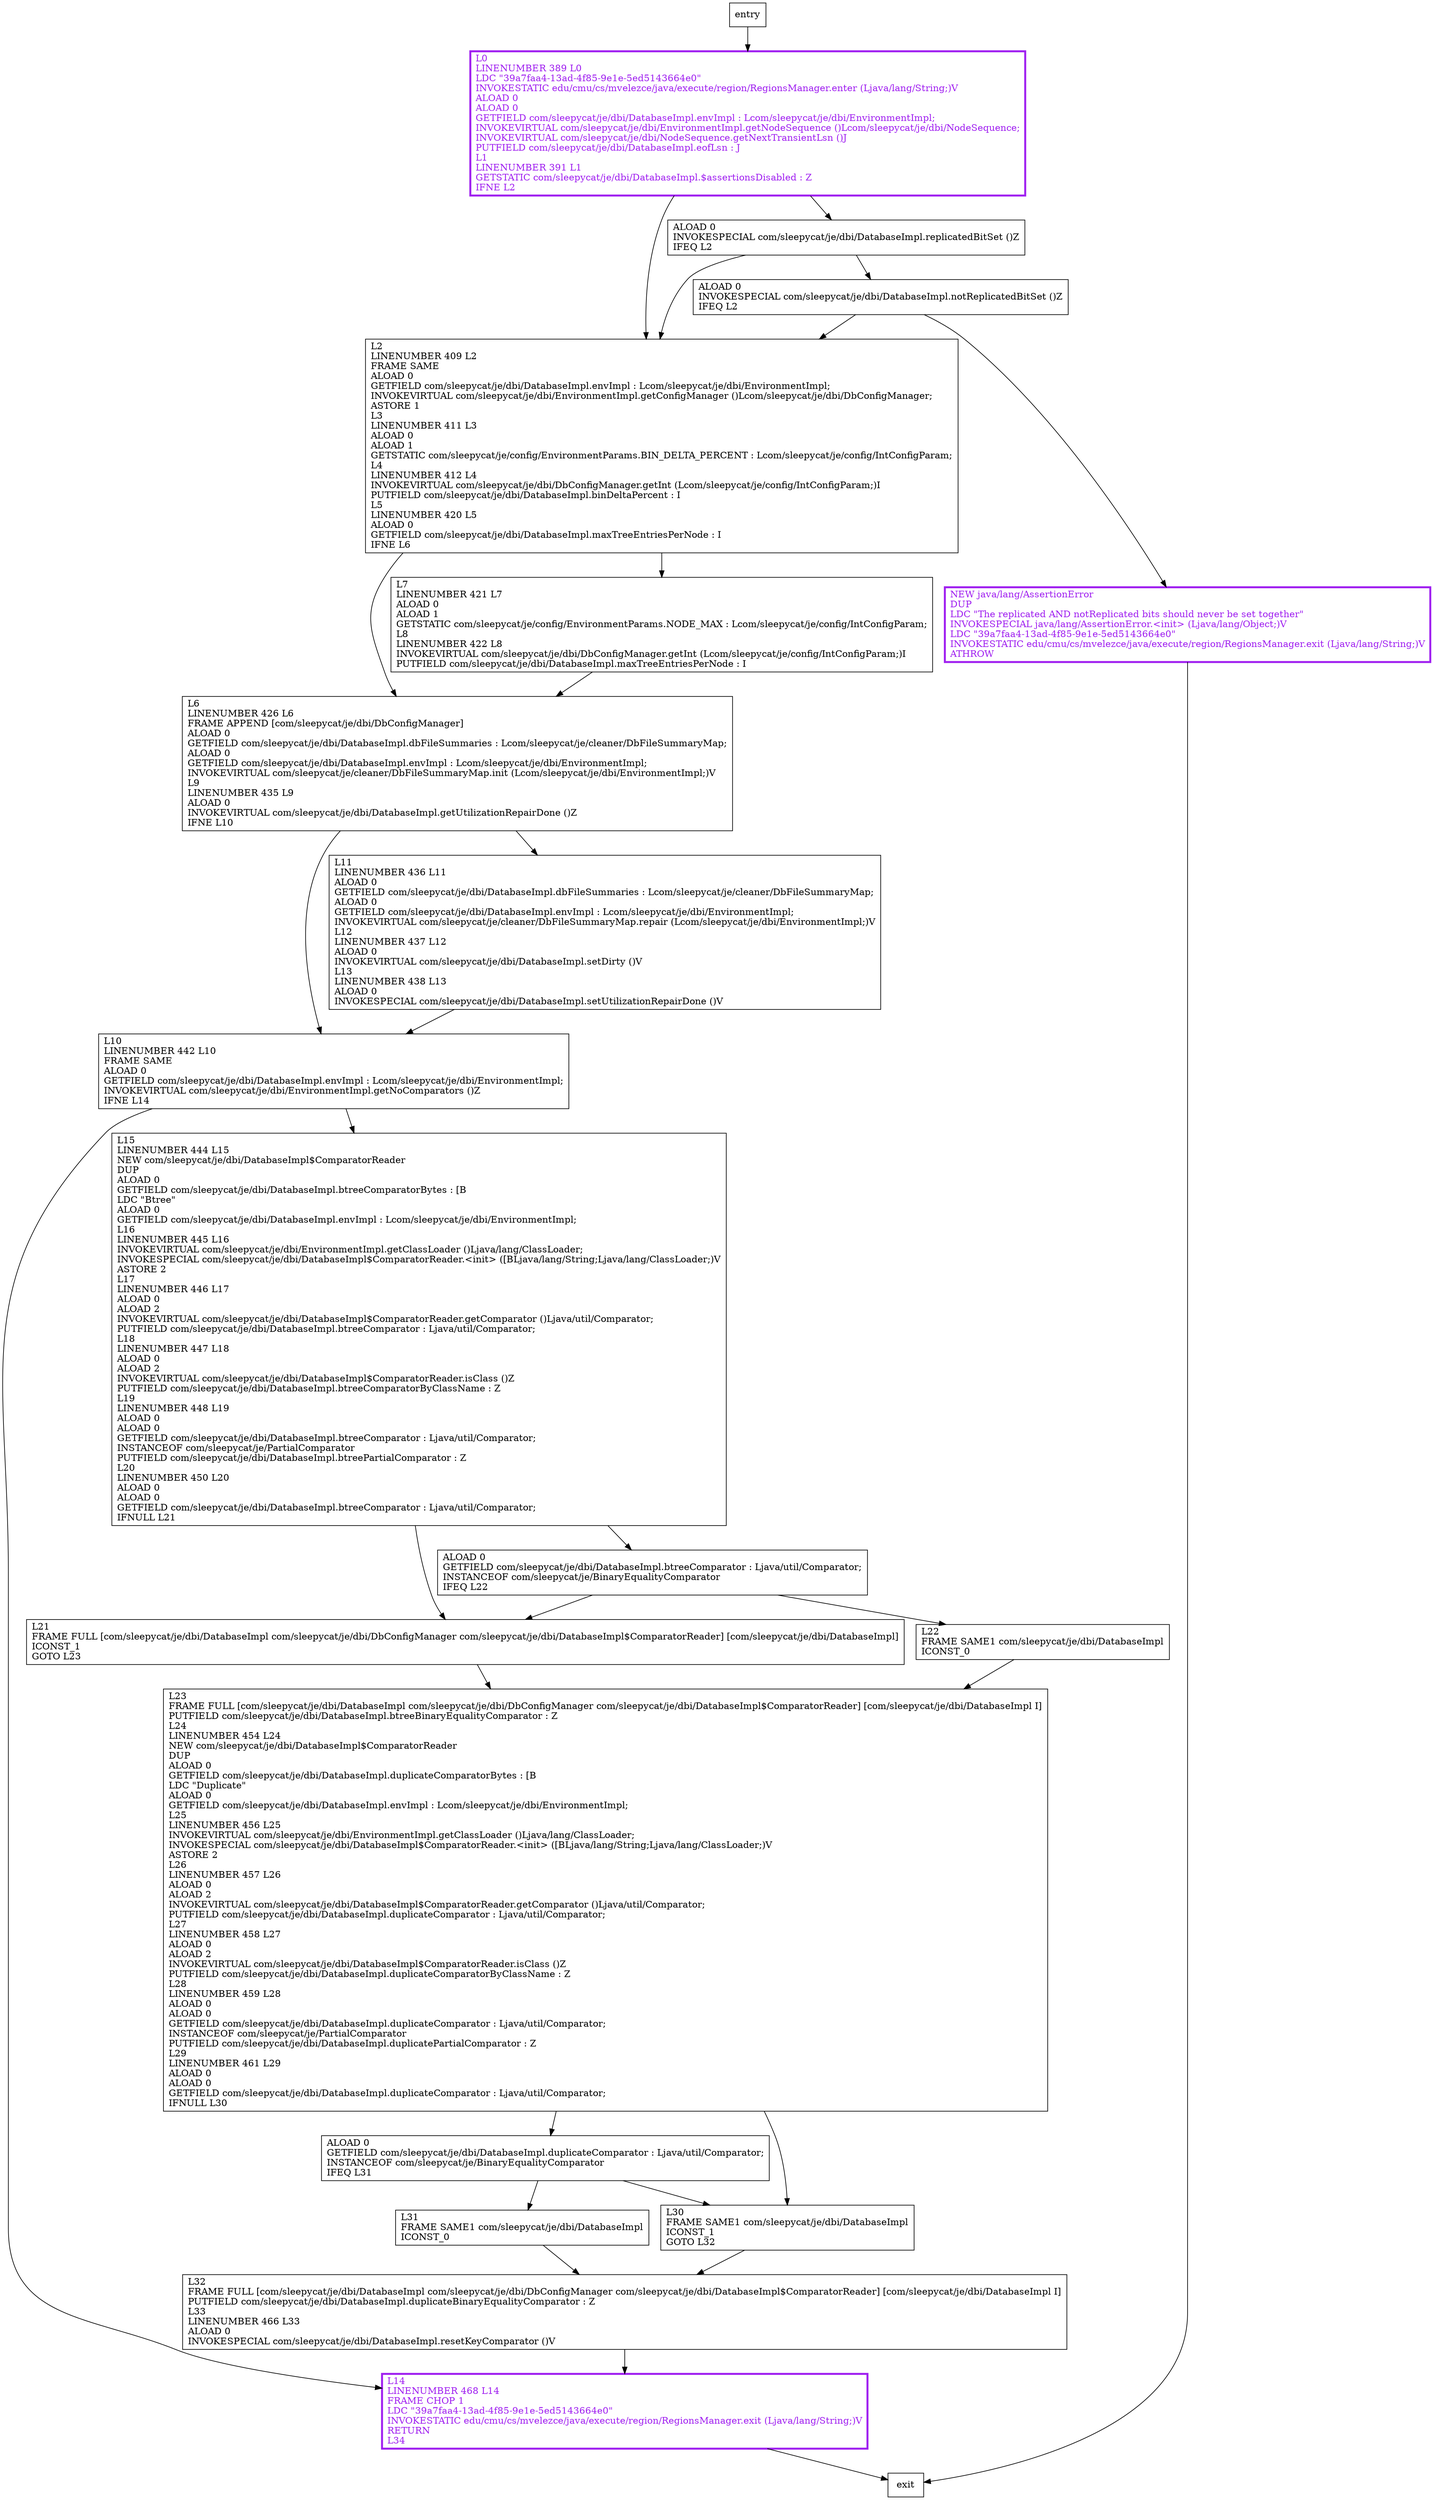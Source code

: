 digraph initWithEnvironment {
node [shape=record];
452388789 [label="L10\lLINENUMBER 442 L10\lFRAME SAME\lALOAD 0\lGETFIELD com/sleepycat/je/dbi/DatabaseImpl.envImpl : Lcom/sleepycat/je/dbi/EnvironmentImpl;\lINVOKEVIRTUAL com/sleepycat/je/dbi/EnvironmentImpl.getNoComparators ()Z\lIFNE L14\l"];
933345056 [label="L6\lLINENUMBER 426 L6\lFRAME APPEND [com/sleepycat/je/dbi/DbConfigManager]\lALOAD 0\lGETFIELD com/sleepycat/je/dbi/DatabaseImpl.dbFileSummaries : Lcom/sleepycat/je/cleaner/DbFileSummaryMap;\lALOAD 0\lGETFIELD com/sleepycat/je/dbi/DatabaseImpl.envImpl : Lcom/sleepycat/je/dbi/EnvironmentImpl;\lINVOKEVIRTUAL com/sleepycat/je/cleaner/DbFileSummaryMap.init (Lcom/sleepycat/je/dbi/EnvironmentImpl;)V\lL9\lLINENUMBER 435 L9\lALOAD 0\lINVOKEVIRTUAL com/sleepycat/je/dbi/DatabaseImpl.getUtilizationRepairDone ()Z\lIFNE L10\l"];
705900660 [label="L21\lFRAME FULL [com/sleepycat/je/dbi/DatabaseImpl com/sleepycat/je/dbi/DbConfigManager com/sleepycat/je/dbi/DatabaseImpl$ComparatorReader] [com/sleepycat/je/dbi/DatabaseImpl]\lICONST_1\lGOTO L23\l"];
672283607 [label="L23\lFRAME FULL [com/sleepycat/je/dbi/DatabaseImpl com/sleepycat/je/dbi/DbConfigManager com/sleepycat/je/dbi/DatabaseImpl$ComparatorReader] [com/sleepycat/je/dbi/DatabaseImpl I]\lPUTFIELD com/sleepycat/je/dbi/DatabaseImpl.btreeBinaryEqualityComparator : Z\lL24\lLINENUMBER 454 L24\lNEW com/sleepycat/je/dbi/DatabaseImpl$ComparatorReader\lDUP\lALOAD 0\lGETFIELD com/sleepycat/je/dbi/DatabaseImpl.duplicateComparatorBytes : [B\lLDC \"Duplicate\"\lALOAD 0\lGETFIELD com/sleepycat/je/dbi/DatabaseImpl.envImpl : Lcom/sleepycat/je/dbi/EnvironmentImpl;\lL25\lLINENUMBER 456 L25\lINVOKEVIRTUAL com/sleepycat/je/dbi/EnvironmentImpl.getClassLoader ()Ljava/lang/ClassLoader;\lINVOKESPECIAL com/sleepycat/je/dbi/DatabaseImpl$ComparatorReader.\<init\> ([BLjava/lang/String;Ljava/lang/ClassLoader;)V\lASTORE 2\lL26\lLINENUMBER 457 L26\lALOAD 0\lALOAD 2\lINVOKEVIRTUAL com/sleepycat/je/dbi/DatabaseImpl$ComparatorReader.getComparator ()Ljava/util/Comparator;\lPUTFIELD com/sleepycat/je/dbi/DatabaseImpl.duplicateComparator : Ljava/util/Comparator;\lL27\lLINENUMBER 458 L27\lALOAD 0\lALOAD 2\lINVOKEVIRTUAL com/sleepycat/je/dbi/DatabaseImpl$ComparatorReader.isClass ()Z\lPUTFIELD com/sleepycat/je/dbi/DatabaseImpl.duplicateComparatorByClassName : Z\lL28\lLINENUMBER 459 L28\lALOAD 0\lALOAD 0\lGETFIELD com/sleepycat/je/dbi/DatabaseImpl.duplicateComparator : Ljava/util/Comparator;\lINSTANCEOF com/sleepycat/je/PartialComparator\lPUTFIELD com/sleepycat/je/dbi/DatabaseImpl.duplicatePartialComparator : Z\lL29\lLINENUMBER 461 L29\lALOAD 0\lALOAD 0\lGETFIELD com/sleepycat/je/dbi/DatabaseImpl.duplicateComparator : Ljava/util/Comparator;\lIFNULL L30\l"];
746021738 [label="L14\lLINENUMBER 468 L14\lFRAME CHOP 1\lLDC \"39a7faa4-13ad-4f85-9e1e-5ed5143664e0\"\lINVOKESTATIC edu/cmu/cs/mvelezce/java/execute/region/RegionsManager.exit (Ljava/lang/String;)V\lRETURN\lL34\l"];
133538252 [label="ALOAD 0\lGETFIELD com/sleepycat/je/dbi/DatabaseImpl.btreeComparator : Ljava/util/Comparator;\lINSTANCEOF com/sleepycat/je/BinaryEqualityComparator\lIFEQ L22\l"];
464596529 [label="ALOAD 0\lGETFIELD com/sleepycat/je/dbi/DatabaseImpl.duplicateComparator : Ljava/util/Comparator;\lINSTANCEOF com/sleepycat/je/BinaryEqualityComparator\lIFEQ L31\l"];
2066162457 [label="L2\lLINENUMBER 409 L2\lFRAME SAME\lALOAD 0\lGETFIELD com/sleepycat/je/dbi/DatabaseImpl.envImpl : Lcom/sleepycat/je/dbi/EnvironmentImpl;\lINVOKEVIRTUAL com/sleepycat/je/dbi/EnvironmentImpl.getConfigManager ()Lcom/sleepycat/je/dbi/DbConfigManager;\lASTORE 1\lL3\lLINENUMBER 411 L3\lALOAD 0\lALOAD 1\lGETSTATIC com/sleepycat/je/config/EnvironmentParams.BIN_DELTA_PERCENT : Lcom/sleepycat/je/config/IntConfigParam;\lL4\lLINENUMBER 412 L4\lINVOKEVIRTUAL com/sleepycat/je/dbi/DbConfigManager.getInt (Lcom/sleepycat/je/config/IntConfigParam;)I\lPUTFIELD com/sleepycat/je/dbi/DatabaseImpl.binDeltaPercent : I\lL5\lLINENUMBER 420 L5\lALOAD 0\lGETFIELD com/sleepycat/je/dbi/DatabaseImpl.maxTreeEntriesPerNode : I\lIFNE L6\l"];
2007817002 [label="ALOAD 0\lINVOKESPECIAL com/sleepycat/je/dbi/DatabaseImpl.replicatedBitSet ()Z\lIFEQ L2\l"];
1789805067 [label="L0\lLINENUMBER 389 L0\lLDC \"39a7faa4-13ad-4f85-9e1e-5ed5143664e0\"\lINVOKESTATIC edu/cmu/cs/mvelezce/java/execute/region/RegionsManager.enter (Ljava/lang/String;)V\lALOAD 0\lALOAD 0\lGETFIELD com/sleepycat/je/dbi/DatabaseImpl.envImpl : Lcom/sleepycat/je/dbi/EnvironmentImpl;\lINVOKEVIRTUAL com/sleepycat/je/dbi/EnvironmentImpl.getNodeSequence ()Lcom/sleepycat/je/dbi/NodeSequence;\lINVOKEVIRTUAL com/sleepycat/je/dbi/NodeSequence.getNextTransientLsn ()J\lPUTFIELD com/sleepycat/je/dbi/DatabaseImpl.eofLsn : J\lL1\lLINENUMBER 391 L1\lGETSTATIC com/sleepycat/je/dbi/DatabaseImpl.$assertionsDisabled : Z\lIFNE L2\l"];
1063875427 [label="L22\lFRAME SAME1 com/sleepycat/je/dbi/DatabaseImpl\lICONST_0\l"];
650464601 [label="L7\lLINENUMBER 421 L7\lALOAD 0\lALOAD 1\lGETSTATIC com/sleepycat/je/config/EnvironmentParams.NODE_MAX : Lcom/sleepycat/je/config/IntConfigParam;\lL8\lLINENUMBER 422 L8\lINVOKEVIRTUAL com/sleepycat/je/dbi/DbConfigManager.getInt (Lcom/sleepycat/je/config/IntConfigParam;)I\lPUTFIELD com/sleepycat/je/dbi/DatabaseImpl.maxTreeEntriesPerNode : I\l"];
2090741438 [label="ALOAD 0\lINVOKESPECIAL com/sleepycat/je/dbi/DatabaseImpl.notReplicatedBitSet ()Z\lIFEQ L2\l"];
1164347502 [label="L31\lFRAME SAME1 com/sleepycat/je/dbi/DatabaseImpl\lICONST_0\l"];
977765556 [label="L11\lLINENUMBER 436 L11\lALOAD 0\lGETFIELD com/sleepycat/je/dbi/DatabaseImpl.dbFileSummaries : Lcom/sleepycat/je/cleaner/DbFileSummaryMap;\lALOAD 0\lGETFIELD com/sleepycat/je/dbi/DatabaseImpl.envImpl : Lcom/sleepycat/je/dbi/EnvironmentImpl;\lINVOKEVIRTUAL com/sleepycat/je/cleaner/DbFileSummaryMap.repair (Lcom/sleepycat/je/dbi/EnvironmentImpl;)V\lL12\lLINENUMBER 437 L12\lALOAD 0\lINVOKEVIRTUAL com/sleepycat/je/dbi/DatabaseImpl.setDirty ()V\lL13\lLINENUMBER 438 L13\lALOAD 0\lINVOKESPECIAL com/sleepycat/je/dbi/DatabaseImpl.setUtilizationRepairDone ()V\l"];
2090061718 [label="L32\lFRAME FULL [com/sleepycat/je/dbi/DatabaseImpl com/sleepycat/je/dbi/DbConfigManager com/sleepycat/je/dbi/DatabaseImpl$ComparatorReader] [com/sleepycat/je/dbi/DatabaseImpl I]\lPUTFIELD com/sleepycat/je/dbi/DatabaseImpl.duplicateBinaryEqualityComparator : Z\lL33\lLINENUMBER 466 L33\lALOAD 0\lINVOKESPECIAL com/sleepycat/je/dbi/DatabaseImpl.resetKeyComparator ()V\l"];
828376906 [label="L30\lFRAME SAME1 com/sleepycat/je/dbi/DatabaseImpl\lICONST_1\lGOTO L32\l"];
374726199 [label="L15\lLINENUMBER 444 L15\lNEW com/sleepycat/je/dbi/DatabaseImpl$ComparatorReader\lDUP\lALOAD 0\lGETFIELD com/sleepycat/je/dbi/DatabaseImpl.btreeComparatorBytes : [B\lLDC \"Btree\"\lALOAD 0\lGETFIELD com/sleepycat/je/dbi/DatabaseImpl.envImpl : Lcom/sleepycat/je/dbi/EnvironmentImpl;\lL16\lLINENUMBER 445 L16\lINVOKEVIRTUAL com/sleepycat/je/dbi/EnvironmentImpl.getClassLoader ()Ljava/lang/ClassLoader;\lINVOKESPECIAL com/sleepycat/je/dbi/DatabaseImpl$ComparatorReader.\<init\> ([BLjava/lang/String;Ljava/lang/ClassLoader;)V\lASTORE 2\lL17\lLINENUMBER 446 L17\lALOAD 0\lALOAD 2\lINVOKEVIRTUAL com/sleepycat/je/dbi/DatabaseImpl$ComparatorReader.getComparator ()Ljava/util/Comparator;\lPUTFIELD com/sleepycat/je/dbi/DatabaseImpl.btreeComparator : Ljava/util/Comparator;\lL18\lLINENUMBER 447 L18\lALOAD 0\lALOAD 2\lINVOKEVIRTUAL com/sleepycat/je/dbi/DatabaseImpl$ComparatorReader.isClass ()Z\lPUTFIELD com/sleepycat/je/dbi/DatabaseImpl.btreeComparatorByClassName : Z\lL19\lLINENUMBER 448 L19\lALOAD 0\lALOAD 0\lGETFIELD com/sleepycat/je/dbi/DatabaseImpl.btreeComparator : Ljava/util/Comparator;\lINSTANCEOF com/sleepycat/je/PartialComparator\lPUTFIELD com/sleepycat/je/dbi/DatabaseImpl.btreePartialComparator : Z\lL20\lLINENUMBER 450 L20\lALOAD 0\lALOAD 0\lGETFIELD com/sleepycat/je/dbi/DatabaseImpl.btreeComparator : Ljava/util/Comparator;\lIFNULL L21\l"];
1689818428 [label="NEW java/lang/AssertionError\lDUP\lLDC \"The replicated AND notReplicated bits should never be set  together\"\lINVOKESPECIAL java/lang/AssertionError.\<init\> (Ljava/lang/Object;)V\lLDC \"39a7faa4-13ad-4f85-9e1e-5ed5143664e0\"\lINVOKESTATIC edu/cmu/cs/mvelezce/java/execute/region/RegionsManager.exit (Ljava/lang/String;)V\lATHROW\l"];
entry;
exit;
452388789 -> 746021738
452388789 -> 374726199
933345056 -> 452388789
933345056 -> 977765556
705900660 -> 672283607
672283607 -> 464596529
672283607 -> 828376906
746021738 -> exit
133538252 -> 705900660
133538252 -> 1063875427
464596529 -> 1164347502
464596529 -> 828376906
2066162457 -> 650464601
2066162457 -> 933345056
2007817002 -> 2090741438
2007817002 -> 2066162457
1789805067 -> 2066162457
1789805067 -> 2007817002
1063875427 -> 672283607
650464601 -> 933345056
entry -> 1789805067
2090741438 -> 2066162457
2090741438 -> 1689818428
1164347502 -> 2090061718
977765556 -> 452388789
2090061718 -> 746021738
828376906 -> 2090061718
374726199 -> 705900660
374726199 -> 133538252
1689818428 -> exit
746021738[fontcolor="purple", penwidth=3, color="purple"];
1689818428[fontcolor="purple", penwidth=3, color="purple"];
1789805067[fontcolor="purple", penwidth=3, color="purple"];
}
